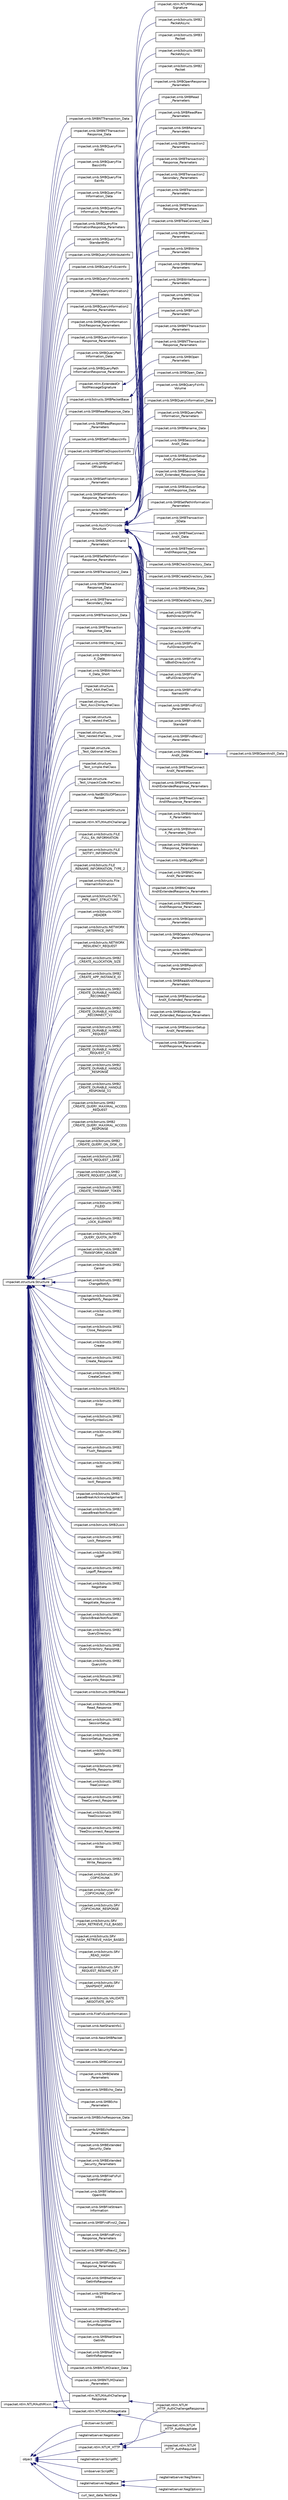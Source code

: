 digraph "Graphical Class Hierarchy"
{
  edge [fontname="Helvetica",fontsize="10",labelfontname="Helvetica",labelfontsize="10"];
  node [fontname="Helvetica",fontsize="10",shape=record];
  rankdir="LR";
  Node388 [label="impacket.ntlm.NTLMAuthMixin",height=0.2,width=0.4,color="black", fillcolor="white", style="filled",URL="$classimpacket_1_1ntlm_1_1_n_t_l_m_auth_mixin.html"];
  Node388 -> Node6 [dir="back",color="midnightblue",fontsize="10",style="solid",fontname="Helvetica"];
  Node6 [label="impacket.ntlm.NTLMAuthChallenge\lResponse",height=0.2,width=0.4,color="black", fillcolor="white", style="filled",URL="$classimpacket_1_1ntlm_1_1_n_t_l_m_auth_challenge_response.html"];
  Node6 -> Node7 [dir="back",color="midnightblue",fontsize="10",style="solid",fontname="Helvetica"];
  Node7 [label="impacket.ntlm.NTLM\l_HTTP_AuthChallengeResponse",height=0.2,width=0.4,color="black", fillcolor="white", style="filled",URL="$classimpacket_1_1ntlm_1_1_n_t_l_m___h_t_t_p___auth_challenge_response.html"];
  Node388 -> Node8 [dir="back",color="midnightblue",fontsize="10",style="solid",fontname="Helvetica"];
  Node8 [label="impacket.ntlm.NTLMAuthNegotiate",height=0.2,width=0.4,color="black", fillcolor="white", style="filled",URL="$classimpacket_1_1ntlm_1_1_n_t_l_m_auth_negotiate.html"];
  Node8 -> Node9 [dir="back",color="midnightblue",fontsize="10",style="solid",fontname="Helvetica"];
  Node9 [label="impacket.ntlm.NTLM\l_HTTP_AuthNegotiate",height=0.2,width=0.4,color="black", fillcolor="white", style="filled",URL="$classimpacket_1_1ntlm_1_1_n_t_l_m___h_t_t_p___auth_negotiate.html"];
  Node375 [label="object",height=0.2,width=0.4,color="grey75", fillcolor="white", style="filled"];
  Node375 -> Node376 [dir="back",color="midnightblue",fontsize="10",style="solid",fontname="Helvetica"];
  Node376 [label="curl_test_data.TestData",height=0.2,width=0.4,color="black", fillcolor="white", style="filled",URL="$classcurl__test__data_1_1_test_data.html"];
  Node375 -> Node377 [dir="back",color="midnightblue",fontsize="10",style="solid",fontname="Helvetica"];
  Node377 [label="dictserver.ScriptRC",height=0.2,width=0.4,color="black", fillcolor="white", style="filled",URL="$classdictserver_1_1_script_r_c.html"];
  Node375 -> Node378 [dir="back",color="midnightblue",fontsize="10",style="solid",fontname="Helvetica"];
  Node378 [label="impacket.ntlm.NTLM_HTTP",height=0.2,width=0.4,color="black", fillcolor="white", style="filled",URL="$classimpacket_1_1ntlm_1_1_n_t_l_m___h_t_t_p.html"];
  Node378 -> Node7 [dir="back",color="midnightblue",fontsize="10",style="solid",fontname="Helvetica"];
  Node378 -> Node9 [dir="back",color="midnightblue",fontsize="10",style="solid",fontname="Helvetica"];
  Node378 -> Node379 [dir="back",color="midnightblue",fontsize="10",style="solid",fontname="Helvetica"];
  Node379 [label="impacket.ntlm.NTLM\l_HTTP_AuthRequired",height=0.2,width=0.4,color="black", fillcolor="white", style="filled",URL="$classimpacket_1_1ntlm_1_1_n_t_l_m___h_t_t_p___auth_required.html"];
  Node375 -> Node380 [dir="back",color="midnightblue",fontsize="10",style="solid",fontname="Helvetica"];
  Node380 [label="negtelnetserver.NegBase",height=0.2,width=0.4,color="black", fillcolor="white", style="filled",URL="$classnegtelnetserver_1_1_neg_base.html"];
  Node380 -> Node381 [dir="back",color="midnightblue",fontsize="10",style="solid",fontname="Helvetica"];
  Node381 [label="negtelnetserver.NegOptions",height=0.2,width=0.4,color="black", fillcolor="white", style="filled",URL="$classnegtelnetserver_1_1_neg_options.html"];
  Node380 -> Node382 [dir="back",color="midnightblue",fontsize="10",style="solid",fontname="Helvetica"];
  Node382 [label="negtelnetserver.NegTokens",height=0.2,width=0.4,color="black", fillcolor="white", style="filled",URL="$classnegtelnetserver_1_1_neg_tokens.html"];
  Node375 -> Node383 [dir="back",color="midnightblue",fontsize="10",style="solid",fontname="Helvetica"];
  Node383 [label="negtelnetserver.Negotiator",height=0.2,width=0.4,color="black", fillcolor="white", style="filled",URL="$classnegtelnetserver_1_1_negotiator.html"];
  Node375 -> Node384 [dir="back",color="midnightblue",fontsize="10",style="solid",fontname="Helvetica"];
  Node384 [label="negtelnetserver.ScriptRC",height=0.2,width=0.4,color="black", fillcolor="white", style="filled",URL="$classnegtelnetserver_1_1_script_r_c.html"];
  Node375 -> Node385 [dir="back",color="midnightblue",fontsize="10",style="solid",fontname="Helvetica"];
  Node385 [label="smbserver.ScriptRC",height=0.2,width=0.4,color="black", fillcolor="white", style="filled",URL="$classsmbserver_1_1_script_r_c.html"];
  Node0 [label="impacket.structure.Structure",height=0.2,width=0.4,color="black", fillcolor="white", style="filled",URL="$classimpacket_1_1structure_1_1_structure.html"];
  Node0 -> Node1 [dir="back",color="midnightblue",fontsize="10",style="solid",fontname="Helvetica"];
  Node1 [label="impacket.nmb.NetBIOSUDPSession\lPacket",height=0.2,width=0.4,color="black", fillcolor="white", style="filled",URL="$classimpacket_1_1nmb_1_1_net_b_i_o_s_u_d_p_session_packet.html"];
  Node0 -> Node2 [dir="back",color="midnightblue",fontsize="10",style="solid",fontname="Helvetica"];
  Node2 [label="impacket.ntlm.ExtendedOr\lNotMessageSignature",height=0.2,width=0.4,color="black", fillcolor="white", style="filled",URL="$classimpacket_1_1ntlm_1_1_extended_or_not_message_signature.html"];
  Node2 -> Node3 [dir="back",color="midnightblue",fontsize="10",style="solid",fontname="Helvetica"];
  Node3 [label="impacket.ntlm.NTLMMessage\lSignature",height=0.2,width=0.4,color="black", fillcolor="white", style="filled",URL="$classimpacket_1_1ntlm_1_1_n_t_l_m_message_signature.html"];
  Node0 -> Node4 [dir="back",color="midnightblue",fontsize="10",style="solid",fontname="Helvetica"];
  Node4 [label="impacket.ntlm.ImpacketStructure",height=0.2,width=0.4,color="black", fillcolor="white", style="filled",URL="$classimpacket_1_1ntlm_1_1_impacket_structure.html"];
  Node0 -> Node5 [dir="back",color="midnightblue",fontsize="10",style="solid",fontname="Helvetica"];
  Node5 [label="impacket.ntlm.NTLMAuthChallenge",height=0.2,width=0.4,color="black", fillcolor="white", style="filled",URL="$classimpacket_1_1ntlm_1_1_n_t_l_m_auth_challenge.html"];
  Node0 -> Node6 [dir="back",color="midnightblue",fontsize="10",style="solid",fontname="Helvetica"];
  Node0 -> Node8 [dir="back",color="midnightblue",fontsize="10",style="solid",fontname="Helvetica"];
  Node0 -> Node10 [dir="back",color="midnightblue",fontsize="10",style="solid",fontname="Helvetica"];
  Node10 [label="impacket.smb3structs.FILE\l_FULL_EA_INFORMATION",height=0.2,width=0.4,color="black", fillcolor="white", style="filled",URL="$classimpacket_1_1smb3structs_1_1_f_i_l_e___f_u_l_l___e_a___i_n_f_o_r_m_a_t_i_o_n.html"];
  Node0 -> Node11 [dir="back",color="midnightblue",fontsize="10",style="solid",fontname="Helvetica"];
  Node11 [label="impacket.smb3structs.FILE\l_NOTIFY_INFORMATION",height=0.2,width=0.4,color="black", fillcolor="white", style="filled",URL="$classimpacket_1_1smb3structs_1_1_f_i_l_e___n_o_t_i_f_y___i_n_f_o_r_m_a_t_i_o_n.html"];
  Node0 -> Node12 [dir="back",color="midnightblue",fontsize="10",style="solid",fontname="Helvetica"];
  Node12 [label="impacket.smb3structs.FILE\l_RENAME_INFORMATION_TYPE_2",height=0.2,width=0.4,color="black", fillcolor="white", style="filled",URL="$classimpacket_1_1smb3structs_1_1_f_i_l_e___r_e_n_a_m_e___i_n_f_o_r_m_a_t_i_o_n___t_y_p_e__2.html"];
  Node0 -> Node13 [dir="back",color="midnightblue",fontsize="10",style="solid",fontname="Helvetica"];
  Node13 [label="impacket.smb3structs.File\lInternalInformation",height=0.2,width=0.4,color="black", fillcolor="white", style="filled",URL="$classimpacket_1_1smb3structs_1_1_file_internal_information.html"];
  Node0 -> Node14 [dir="back",color="midnightblue",fontsize="10",style="solid",fontname="Helvetica"];
  Node14 [label="impacket.smb3structs.FSCTL\l_PIPE_WAIT_STRUCTURE",height=0.2,width=0.4,color="black", fillcolor="white", style="filled",URL="$classimpacket_1_1smb3structs_1_1_f_s_c_t_l___p_i_p_e___w_a_i_t___s_t_r_u_c_t_u_r_e.html"];
  Node0 -> Node15 [dir="back",color="midnightblue",fontsize="10",style="solid",fontname="Helvetica"];
  Node15 [label="impacket.smb3structs.HASH\l_HEADER",height=0.2,width=0.4,color="black", fillcolor="white", style="filled",URL="$classimpacket_1_1smb3structs_1_1_h_a_s_h___h_e_a_d_e_r.html"];
  Node0 -> Node16 [dir="back",color="midnightblue",fontsize="10",style="solid",fontname="Helvetica"];
  Node16 [label="impacket.smb3structs.NETWORK\l_INTERFACE_INFO",height=0.2,width=0.4,color="black", fillcolor="white", style="filled",URL="$classimpacket_1_1smb3structs_1_1_n_e_t_w_o_r_k___i_n_t_e_r_f_a_c_e___i_n_f_o.html"];
  Node0 -> Node17 [dir="back",color="midnightblue",fontsize="10",style="solid",fontname="Helvetica"];
  Node17 [label="impacket.smb3structs.NETWORK\l_RESILIENCY_REQUEST",height=0.2,width=0.4,color="black", fillcolor="white", style="filled",URL="$classimpacket_1_1smb3structs_1_1_n_e_t_w_o_r_k___r_e_s_i_l_i_e_n_c_y___r_e_q_u_e_s_t.html"];
  Node0 -> Node18 [dir="back",color="midnightblue",fontsize="10",style="solid",fontname="Helvetica"];
  Node18 [label="impacket.smb3structs.SMB2\l_CREATE_ALLOCATION_SIZE",height=0.2,width=0.4,color="black", fillcolor="white", style="filled",URL="$classimpacket_1_1smb3structs_1_1_s_m_b2___c_r_e_a_t_e___a_l_l_o_c_a_t_i_o_n___s_i_z_e.html"];
  Node0 -> Node19 [dir="back",color="midnightblue",fontsize="10",style="solid",fontname="Helvetica"];
  Node19 [label="impacket.smb3structs.SMB2\l_CREATE_APP_INSTANCE_ID",height=0.2,width=0.4,color="black", fillcolor="white", style="filled",URL="$classimpacket_1_1smb3structs_1_1_s_m_b2___c_r_e_a_t_e___a_p_p___i_n_s_t_a_n_c_e___i_d.html"];
  Node0 -> Node20 [dir="back",color="midnightblue",fontsize="10",style="solid",fontname="Helvetica"];
  Node20 [label="impacket.smb3structs.SMB2\l_CREATE_DURABLE_HANDLE\l_RECONNECT",height=0.2,width=0.4,color="black", fillcolor="white", style="filled",URL="$classimpacket_1_1smb3structs_1_1_s_m_b2___c_r_e_a_t_e___d_u_r_a_b_l_e___h_a_n_d_l_e___r_e_c_o_n_n_e_c_t.html"];
  Node0 -> Node21 [dir="back",color="midnightblue",fontsize="10",style="solid",fontname="Helvetica"];
  Node21 [label="impacket.smb3structs.SMB2\l_CREATE_DURABLE_HANDLE\l_RECONNECT_V2",height=0.2,width=0.4,color="black", fillcolor="white", style="filled",URL="$classimpacket_1_1smb3structs_1_1_s_m_b2___c_r_e_a_t_e___d_u_r_a_b_l_e___h_a_n_d_l_e___r_e_c_o_n_n_e_c_t___v2.html"];
  Node0 -> Node22 [dir="back",color="midnightblue",fontsize="10",style="solid",fontname="Helvetica"];
  Node22 [label="impacket.smb3structs.SMB2\l_CREATE_DURABLE_HANDLE\l_REQUEST",height=0.2,width=0.4,color="black", fillcolor="white", style="filled",URL="$classimpacket_1_1smb3structs_1_1_s_m_b2___c_r_e_a_t_e___d_u_r_a_b_l_e___h_a_n_d_l_e___r_e_q_u_e_s_t.html"];
  Node0 -> Node23 [dir="back",color="midnightblue",fontsize="10",style="solid",fontname="Helvetica"];
  Node23 [label="impacket.smb3structs.SMB2\l_CREATE_DURABLE_HANDLE\l_REQUEST_V2",height=0.2,width=0.4,color="black", fillcolor="white", style="filled",URL="$classimpacket_1_1smb3structs_1_1_s_m_b2___c_r_e_a_t_e___d_u_r_a_b_l_e___h_a_n_d_l_e___r_e_q_u_e_s_t___v2.html"];
  Node0 -> Node24 [dir="back",color="midnightblue",fontsize="10",style="solid",fontname="Helvetica"];
  Node24 [label="impacket.smb3structs.SMB2\l_CREATE_DURABLE_HANDLE\l_RESPONSE",height=0.2,width=0.4,color="black", fillcolor="white", style="filled",URL="$classimpacket_1_1smb3structs_1_1_s_m_b2___c_r_e_a_t_e___d_u_r_a_b_l_e___h_a_n_d_l_e___r_e_s_p_o_n_s_e.html"];
  Node0 -> Node25 [dir="back",color="midnightblue",fontsize="10",style="solid",fontname="Helvetica"];
  Node25 [label="impacket.smb3structs.SMB2\l_CREATE_DURABLE_HANDLE\l_RESPONSE_V2",height=0.2,width=0.4,color="black", fillcolor="white", style="filled",URL="$classimpacket_1_1smb3structs_1_1_s_m_b2___c_r_e_a_t_e___d_u_r_a_b_l_e___h_a_n_d_l_e___r_e_s_p_o_n_s_e___v2.html"];
  Node0 -> Node26 [dir="back",color="midnightblue",fontsize="10",style="solid",fontname="Helvetica"];
  Node26 [label="impacket.smb3structs.SMB2\l_CREATE_QUERY_MAXIMAL_ACCESS\l_REQUEST",height=0.2,width=0.4,color="black", fillcolor="white", style="filled",URL="$classimpacket_1_1smb3structs_1_1_s_m_b2___c_r_e_a_t_e___q_u_e_r_y___m_a_x_i_m_a_l___a_c_c_e_s_s___r_e_q_u_e_s_t.html"];
  Node0 -> Node27 [dir="back",color="midnightblue",fontsize="10",style="solid",fontname="Helvetica"];
  Node27 [label="impacket.smb3structs.SMB2\l_CREATE_QUERY_MAXIMAL_ACCESS\l_RESPONSE",height=0.2,width=0.4,color="black", fillcolor="white", style="filled",URL="$classimpacket_1_1smb3structs_1_1_s_m_b2___c_r_e_a_t_e___q_u_e_r_y___m_a_x_i_m_a_l___a_c_c_e_s_s___r_e_s_p_o_n_s_e.html"];
  Node0 -> Node28 [dir="back",color="midnightblue",fontsize="10",style="solid",fontname="Helvetica"];
  Node28 [label="impacket.smb3structs.SMB2\l_CREATE_QUERY_ON_DISK_ID",height=0.2,width=0.4,color="black", fillcolor="white", style="filled",URL="$classimpacket_1_1smb3structs_1_1_s_m_b2___c_r_e_a_t_e___q_u_e_r_y___o_n___d_i_s_k___i_d.html"];
  Node0 -> Node29 [dir="back",color="midnightblue",fontsize="10",style="solid",fontname="Helvetica"];
  Node29 [label="impacket.smb3structs.SMB2\l_CREATE_REQUEST_LEASE",height=0.2,width=0.4,color="black", fillcolor="white", style="filled",URL="$classimpacket_1_1smb3structs_1_1_s_m_b2___c_r_e_a_t_e___r_e_q_u_e_s_t___l_e_a_s_e.html"];
  Node0 -> Node30 [dir="back",color="midnightblue",fontsize="10",style="solid",fontname="Helvetica"];
  Node30 [label="impacket.smb3structs.SMB2\l_CREATE_REQUEST_LEASE_V2",height=0.2,width=0.4,color="black", fillcolor="white", style="filled",URL="$classimpacket_1_1smb3structs_1_1_s_m_b2___c_r_e_a_t_e___r_e_q_u_e_s_t___l_e_a_s_e___v2.html"];
  Node0 -> Node31 [dir="back",color="midnightblue",fontsize="10",style="solid",fontname="Helvetica"];
  Node31 [label="impacket.smb3structs.SMB2\l_CREATE_TIMEWARP_TOKEN",height=0.2,width=0.4,color="black", fillcolor="white", style="filled",URL="$classimpacket_1_1smb3structs_1_1_s_m_b2___c_r_e_a_t_e___t_i_m_e_w_a_r_p___t_o_k_e_n.html"];
  Node0 -> Node32 [dir="back",color="midnightblue",fontsize="10",style="solid",fontname="Helvetica"];
  Node32 [label="impacket.smb3structs.SMB2\l_FILEID",height=0.2,width=0.4,color="black", fillcolor="white", style="filled",URL="$classimpacket_1_1smb3structs_1_1_s_m_b2___f_i_l_e_i_d.html"];
  Node0 -> Node33 [dir="back",color="midnightblue",fontsize="10",style="solid",fontname="Helvetica"];
  Node33 [label="impacket.smb3structs.SMB2\l_LOCK_ELEMENT",height=0.2,width=0.4,color="black", fillcolor="white", style="filled",URL="$classimpacket_1_1smb3structs_1_1_s_m_b2___l_o_c_k___e_l_e_m_e_n_t.html"];
  Node0 -> Node34 [dir="back",color="midnightblue",fontsize="10",style="solid",fontname="Helvetica"];
  Node34 [label="impacket.smb3structs.SMB2\l_QUERY_QUOTA_INFO",height=0.2,width=0.4,color="black", fillcolor="white", style="filled",URL="$classimpacket_1_1smb3structs_1_1_s_m_b2___q_u_e_r_y___q_u_o_t_a___i_n_f_o.html"];
  Node0 -> Node35 [dir="back",color="midnightblue",fontsize="10",style="solid",fontname="Helvetica"];
  Node35 [label="impacket.smb3structs.SMB2\l_TRANSFORM_HEADER",height=0.2,width=0.4,color="black", fillcolor="white", style="filled",URL="$classimpacket_1_1smb3structs_1_1_s_m_b2___t_r_a_n_s_f_o_r_m___h_e_a_d_e_r.html"];
  Node0 -> Node36 [dir="back",color="midnightblue",fontsize="10",style="solid",fontname="Helvetica"];
  Node36 [label="impacket.smb3structs.SMB2\lCancel",height=0.2,width=0.4,color="black", fillcolor="white", style="filled",URL="$classimpacket_1_1smb3structs_1_1_s_m_b2_cancel.html"];
  Node0 -> Node37 [dir="back",color="midnightblue",fontsize="10",style="solid",fontname="Helvetica"];
  Node37 [label="impacket.smb3structs.SMB2\lChangeNotify",height=0.2,width=0.4,color="black", fillcolor="white", style="filled",URL="$classimpacket_1_1smb3structs_1_1_s_m_b2_change_notify.html"];
  Node0 -> Node38 [dir="back",color="midnightblue",fontsize="10",style="solid",fontname="Helvetica"];
  Node38 [label="impacket.smb3structs.SMB2\lChangeNotify_Response",height=0.2,width=0.4,color="black", fillcolor="white", style="filled",URL="$classimpacket_1_1smb3structs_1_1_s_m_b2_change_notify___response.html"];
  Node0 -> Node39 [dir="back",color="midnightblue",fontsize="10",style="solid",fontname="Helvetica"];
  Node39 [label="impacket.smb3structs.SMB2\lClose",height=0.2,width=0.4,color="black", fillcolor="white", style="filled",URL="$classimpacket_1_1smb3structs_1_1_s_m_b2_close.html"];
  Node0 -> Node40 [dir="back",color="midnightblue",fontsize="10",style="solid",fontname="Helvetica"];
  Node40 [label="impacket.smb3structs.SMB2\lClose_Response",height=0.2,width=0.4,color="black", fillcolor="white", style="filled",URL="$classimpacket_1_1smb3structs_1_1_s_m_b2_close___response.html"];
  Node0 -> Node41 [dir="back",color="midnightblue",fontsize="10",style="solid",fontname="Helvetica"];
  Node41 [label="impacket.smb3structs.SMB2\lCreate",height=0.2,width=0.4,color="black", fillcolor="white", style="filled",URL="$classimpacket_1_1smb3structs_1_1_s_m_b2_create.html"];
  Node0 -> Node42 [dir="back",color="midnightblue",fontsize="10",style="solid",fontname="Helvetica"];
  Node42 [label="impacket.smb3structs.SMB2\lCreate_Response",height=0.2,width=0.4,color="black", fillcolor="white", style="filled",URL="$classimpacket_1_1smb3structs_1_1_s_m_b2_create___response.html"];
  Node0 -> Node43 [dir="back",color="midnightblue",fontsize="10",style="solid",fontname="Helvetica"];
  Node43 [label="impacket.smb3structs.SMB2\lCreateContext",height=0.2,width=0.4,color="black", fillcolor="white", style="filled",URL="$classimpacket_1_1smb3structs_1_1_s_m_b2_create_context.html"];
  Node0 -> Node44 [dir="back",color="midnightblue",fontsize="10",style="solid",fontname="Helvetica"];
  Node44 [label="impacket.smb3structs.SMB2Echo",height=0.2,width=0.4,color="black", fillcolor="white", style="filled",URL="$classimpacket_1_1smb3structs_1_1_s_m_b2_echo.html"];
  Node0 -> Node45 [dir="back",color="midnightblue",fontsize="10",style="solid",fontname="Helvetica"];
  Node45 [label="impacket.smb3structs.SMB2\lError",height=0.2,width=0.4,color="black", fillcolor="white", style="filled",URL="$classimpacket_1_1smb3structs_1_1_s_m_b2_error.html"];
  Node0 -> Node46 [dir="back",color="midnightblue",fontsize="10",style="solid",fontname="Helvetica"];
  Node46 [label="impacket.smb3structs.SMB2\lErrorSymbolicLink",height=0.2,width=0.4,color="black", fillcolor="white", style="filled",URL="$classimpacket_1_1smb3structs_1_1_s_m_b2_error_symbolic_link.html"];
  Node0 -> Node47 [dir="back",color="midnightblue",fontsize="10",style="solid",fontname="Helvetica"];
  Node47 [label="impacket.smb3structs.SMB2\lFlush",height=0.2,width=0.4,color="black", fillcolor="white", style="filled",URL="$classimpacket_1_1smb3structs_1_1_s_m_b2_flush.html"];
  Node0 -> Node48 [dir="back",color="midnightblue",fontsize="10",style="solid",fontname="Helvetica"];
  Node48 [label="impacket.smb3structs.SMB2\lFlush_Response",height=0.2,width=0.4,color="black", fillcolor="white", style="filled",URL="$classimpacket_1_1smb3structs_1_1_s_m_b2_flush___response.html"];
  Node0 -> Node49 [dir="back",color="midnightblue",fontsize="10",style="solid",fontname="Helvetica"];
  Node49 [label="impacket.smb3structs.SMB2\lIoctl",height=0.2,width=0.4,color="black", fillcolor="white", style="filled",URL="$classimpacket_1_1smb3structs_1_1_s_m_b2_ioctl.html"];
  Node0 -> Node50 [dir="back",color="midnightblue",fontsize="10",style="solid",fontname="Helvetica"];
  Node50 [label="impacket.smb3structs.SMB2\lIoctl_Response",height=0.2,width=0.4,color="black", fillcolor="white", style="filled",URL="$classimpacket_1_1smb3structs_1_1_s_m_b2_ioctl___response.html"];
  Node0 -> Node51 [dir="back",color="midnightblue",fontsize="10",style="solid",fontname="Helvetica"];
  Node51 [label="impacket.smb3structs.SMB2\lLeaseBreakAcknowledgement",height=0.2,width=0.4,color="black", fillcolor="white", style="filled",URL="$classimpacket_1_1smb3structs_1_1_s_m_b2_lease_break_acknowledgement.html"];
  Node0 -> Node52 [dir="back",color="midnightblue",fontsize="10",style="solid",fontname="Helvetica"];
  Node52 [label="impacket.smb3structs.SMB2\lLeaseBreakNotification",height=0.2,width=0.4,color="black", fillcolor="white", style="filled",URL="$classimpacket_1_1smb3structs_1_1_s_m_b2_lease_break_notification.html"];
  Node0 -> Node53 [dir="back",color="midnightblue",fontsize="10",style="solid",fontname="Helvetica"];
  Node53 [label="impacket.smb3structs.SMB2Lock",height=0.2,width=0.4,color="black", fillcolor="white", style="filled",URL="$classimpacket_1_1smb3structs_1_1_s_m_b2_lock.html"];
  Node0 -> Node54 [dir="back",color="midnightblue",fontsize="10",style="solid",fontname="Helvetica"];
  Node54 [label="impacket.smb3structs.SMB2\lLock_Response",height=0.2,width=0.4,color="black", fillcolor="white", style="filled",URL="$classimpacket_1_1smb3structs_1_1_s_m_b2_lock___response.html"];
  Node0 -> Node55 [dir="back",color="midnightblue",fontsize="10",style="solid",fontname="Helvetica"];
  Node55 [label="impacket.smb3structs.SMB2\lLogoff",height=0.2,width=0.4,color="black", fillcolor="white", style="filled",URL="$classimpacket_1_1smb3structs_1_1_s_m_b2_logoff.html"];
  Node0 -> Node56 [dir="back",color="midnightblue",fontsize="10",style="solid",fontname="Helvetica"];
  Node56 [label="impacket.smb3structs.SMB2\lLogoff_Response",height=0.2,width=0.4,color="black", fillcolor="white", style="filled",URL="$classimpacket_1_1smb3structs_1_1_s_m_b2_logoff___response.html"];
  Node0 -> Node57 [dir="back",color="midnightblue",fontsize="10",style="solid",fontname="Helvetica"];
  Node57 [label="impacket.smb3structs.SMB2\lNegotiate",height=0.2,width=0.4,color="black", fillcolor="white", style="filled",URL="$classimpacket_1_1smb3structs_1_1_s_m_b2_negotiate.html"];
  Node0 -> Node58 [dir="back",color="midnightblue",fontsize="10",style="solid",fontname="Helvetica"];
  Node58 [label="impacket.smb3structs.SMB2\lNegotiate_Response",height=0.2,width=0.4,color="black", fillcolor="white", style="filled",URL="$classimpacket_1_1smb3structs_1_1_s_m_b2_negotiate___response.html"];
  Node0 -> Node59 [dir="back",color="midnightblue",fontsize="10",style="solid",fontname="Helvetica"];
  Node59 [label="impacket.smb3structs.SMB2\lOplockBreakNotification",height=0.2,width=0.4,color="black", fillcolor="white", style="filled",URL="$classimpacket_1_1smb3structs_1_1_s_m_b2_oplock_break_notification.html"];
  Node0 -> Node60 [dir="back",color="midnightblue",fontsize="10",style="solid",fontname="Helvetica"];
  Node60 [label="impacket.smb3structs.SMB2\lQueryDirectory",height=0.2,width=0.4,color="black", fillcolor="white", style="filled",URL="$classimpacket_1_1smb3structs_1_1_s_m_b2_query_directory.html"];
  Node0 -> Node61 [dir="back",color="midnightblue",fontsize="10",style="solid",fontname="Helvetica"];
  Node61 [label="impacket.smb3structs.SMB2\lQueryDirectory_Response",height=0.2,width=0.4,color="black", fillcolor="white", style="filled",URL="$classimpacket_1_1smb3structs_1_1_s_m_b2_query_directory___response.html"];
  Node0 -> Node62 [dir="back",color="midnightblue",fontsize="10",style="solid",fontname="Helvetica"];
  Node62 [label="impacket.smb3structs.SMB2\lQueryInfo",height=0.2,width=0.4,color="black", fillcolor="white", style="filled",URL="$classimpacket_1_1smb3structs_1_1_s_m_b2_query_info.html"];
  Node0 -> Node63 [dir="back",color="midnightblue",fontsize="10",style="solid",fontname="Helvetica"];
  Node63 [label="impacket.smb3structs.SMB2\lQueryInfo_Response",height=0.2,width=0.4,color="black", fillcolor="white", style="filled",URL="$classimpacket_1_1smb3structs_1_1_s_m_b2_query_info___response.html"];
  Node0 -> Node64 [dir="back",color="midnightblue",fontsize="10",style="solid",fontname="Helvetica"];
  Node64 [label="impacket.smb3structs.SMB2Read",height=0.2,width=0.4,color="black", fillcolor="white", style="filled",URL="$classimpacket_1_1smb3structs_1_1_s_m_b2_read.html"];
  Node0 -> Node65 [dir="back",color="midnightblue",fontsize="10",style="solid",fontname="Helvetica"];
  Node65 [label="impacket.smb3structs.SMB2\lRead_Response",height=0.2,width=0.4,color="black", fillcolor="white", style="filled",URL="$classimpacket_1_1smb3structs_1_1_s_m_b2_read___response.html"];
  Node0 -> Node66 [dir="back",color="midnightblue",fontsize="10",style="solid",fontname="Helvetica"];
  Node66 [label="impacket.smb3structs.SMB2\lSessionSetup",height=0.2,width=0.4,color="black", fillcolor="white", style="filled",URL="$classimpacket_1_1smb3structs_1_1_s_m_b2_session_setup.html"];
  Node0 -> Node67 [dir="back",color="midnightblue",fontsize="10",style="solid",fontname="Helvetica"];
  Node67 [label="impacket.smb3structs.SMB2\lSessionSetup_Response",height=0.2,width=0.4,color="black", fillcolor="white", style="filled",URL="$classimpacket_1_1smb3structs_1_1_s_m_b2_session_setup___response.html"];
  Node0 -> Node68 [dir="back",color="midnightblue",fontsize="10",style="solid",fontname="Helvetica"];
  Node68 [label="impacket.smb3structs.SMB2\lSetInfo",height=0.2,width=0.4,color="black", fillcolor="white", style="filled",URL="$classimpacket_1_1smb3structs_1_1_s_m_b2_set_info.html"];
  Node0 -> Node69 [dir="back",color="midnightblue",fontsize="10",style="solid",fontname="Helvetica"];
  Node69 [label="impacket.smb3structs.SMB2\lSetInfo_Response",height=0.2,width=0.4,color="black", fillcolor="white", style="filled",URL="$classimpacket_1_1smb3structs_1_1_s_m_b2_set_info___response.html"];
  Node0 -> Node70 [dir="back",color="midnightblue",fontsize="10",style="solid",fontname="Helvetica"];
  Node70 [label="impacket.smb3structs.SMB2\lTreeConnect",height=0.2,width=0.4,color="black", fillcolor="white", style="filled",URL="$classimpacket_1_1smb3structs_1_1_s_m_b2_tree_connect.html"];
  Node0 -> Node71 [dir="back",color="midnightblue",fontsize="10",style="solid",fontname="Helvetica"];
  Node71 [label="impacket.smb3structs.SMB2\lTreeConnect_Response",height=0.2,width=0.4,color="black", fillcolor="white", style="filled",URL="$classimpacket_1_1smb3structs_1_1_s_m_b2_tree_connect___response.html"];
  Node0 -> Node72 [dir="back",color="midnightblue",fontsize="10",style="solid",fontname="Helvetica"];
  Node72 [label="impacket.smb3structs.SMB2\lTreeDisconnect",height=0.2,width=0.4,color="black", fillcolor="white", style="filled",URL="$classimpacket_1_1smb3structs_1_1_s_m_b2_tree_disconnect.html"];
  Node0 -> Node73 [dir="back",color="midnightblue",fontsize="10",style="solid",fontname="Helvetica"];
  Node73 [label="impacket.smb3structs.SMB2\lTreeDisconnect_Response",height=0.2,width=0.4,color="black", fillcolor="white", style="filled",URL="$classimpacket_1_1smb3structs_1_1_s_m_b2_tree_disconnect___response.html"];
  Node0 -> Node74 [dir="back",color="midnightblue",fontsize="10",style="solid",fontname="Helvetica"];
  Node74 [label="impacket.smb3structs.SMB2\lWrite",height=0.2,width=0.4,color="black", fillcolor="white", style="filled",URL="$classimpacket_1_1smb3structs_1_1_s_m_b2_write.html"];
  Node0 -> Node75 [dir="back",color="midnightblue",fontsize="10",style="solid",fontname="Helvetica"];
  Node75 [label="impacket.smb3structs.SMB2\lWrite_Response",height=0.2,width=0.4,color="black", fillcolor="white", style="filled",URL="$classimpacket_1_1smb3structs_1_1_s_m_b2_write___response.html"];
  Node0 -> Node76 [dir="back",color="midnightblue",fontsize="10",style="solid",fontname="Helvetica"];
  Node76 [label="impacket.smb3structs.SMBPacketBase",height=0.2,width=0.4,color="black", fillcolor="white", style="filled",URL="$classimpacket_1_1smb3structs_1_1_s_m_b_packet_base.html"];
  Node76 -> Node77 [dir="back",color="midnightblue",fontsize="10",style="solid",fontname="Helvetica"];
  Node77 [label="impacket.smb3structs.SMB2\lPacket",height=0.2,width=0.4,color="black", fillcolor="white", style="filled",URL="$classimpacket_1_1smb3structs_1_1_s_m_b2_packet.html"];
  Node76 -> Node78 [dir="back",color="midnightblue",fontsize="10",style="solid",fontname="Helvetica"];
  Node78 [label="impacket.smb3structs.SMB2\lPacketAsync",height=0.2,width=0.4,color="black", fillcolor="white", style="filled",URL="$classimpacket_1_1smb3structs_1_1_s_m_b2_packet_async.html"];
  Node76 -> Node79 [dir="back",color="midnightblue",fontsize="10",style="solid",fontname="Helvetica"];
  Node79 [label="impacket.smb3structs.SMB3\lPacket",height=0.2,width=0.4,color="black", fillcolor="white", style="filled",URL="$classimpacket_1_1smb3structs_1_1_s_m_b3_packet.html"];
  Node76 -> Node80 [dir="back",color="midnightblue",fontsize="10",style="solid",fontname="Helvetica"];
  Node80 [label="impacket.smb3structs.SMB3\lPacketAsync",height=0.2,width=0.4,color="black", fillcolor="white", style="filled",URL="$classimpacket_1_1smb3structs_1_1_s_m_b3_packet_async.html"];
  Node0 -> Node81 [dir="back",color="midnightblue",fontsize="10",style="solid",fontname="Helvetica"];
  Node81 [label="impacket.smb3structs.SRV\l_COPYCHUNK",height=0.2,width=0.4,color="black", fillcolor="white", style="filled",URL="$classimpacket_1_1smb3structs_1_1_s_r_v___c_o_p_y_c_h_u_n_k.html"];
  Node0 -> Node82 [dir="back",color="midnightblue",fontsize="10",style="solid",fontname="Helvetica"];
  Node82 [label="impacket.smb3structs.SRV\l_COPYCHUNK_COPY",height=0.2,width=0.4,color="black", fillcolor="white", style="filled",URL="$classimpacket_1_1smb3structs_1_1_s_r_v___c_o_p_y_c_h_u_n_k___c_o_p_y.html"];
  Node0 -> Node83 [dir="back",color="midnightblue",fontsize="10",style="solid",fontname="Helvetica"];
  Node83 [label="impacket.smb3structs.SRV\l_COPYCHUNK_RESPONSE",height=0.2,width=0.4,color="black", fillcolor="white", style="filled",URL="$classimpacket_1_1smb3structs_1_1_s_r_v___c_o_p_y_c_h_u_n_k___r_e_s_p_o_n_s_e.html"];
  Node0 -> Node84 [dir="back",color="midnightblue",fontsize="10",style="solid",fontname="Helvetica"];
  Node84 [label="impacket.smb3structs.SRV\l_HASH_RETRIEVE_FILE_BASED",height=0.2,width=0.4,color="black", fillcolor="white", style="filled",URL="$classimpacket_1_1smb3structs_1_1_s_r_v___h_a_s_h___r_e_t_r_i_e_v_e___f_i_l_e___b_a_s_e_d.html"];
  Node0 -> Node85 [dir="back",color="midnightblue",fontsize="10",style="solid",fontname="Helvetica"];
  Node85 [label="impacket.smb3structs.SRV\l_HASH_RETRIEVE_HASH_BASED",height=0.2,width=0.4,color="black", fillcolor="white", style="filled",URL="$classimpacket_1_1smb3structs_1_1_s_r_v___h_a_s_h___r_e_t_r_i_e_v_e___h_a_s_h___b_a_s_e_d.html"];
  Node0 -> Node86 [dir="back",color="midnightblue",fontsize="10",style="solid",fontname="Helvetica"];
  Node86 [label="impacket.smb3structs.SRV\l_READ_HASH",height=0.2,width=0.4,color="black", fillcolor="white", style="filled",URL="$classimpacket_1_1smb3structs_1_1_s_r_v___r_e_a_d___h_a_s_h.html"];
  Node0 -> Node87 [dir="back",color="midnightblue",fontsize="10",style="solid",fontname="Helvetica"];
  Node87 [label="impacket.smb3structs.SRV\l_REQUEST_RESUME_KEY",height=0.2,width=0.4,color="black", fillcolor="white", style="filled",URL="$classimpacket_1_1smb3structs_1_1_s_r_v___r_e_q_u_e_s_t___r_e_s_u_m_e___k_e_y.html"];
  Node0 -> Node88 [dir="back",color="midnightblue",fontsize="10",style="solid",fontname="Helvetica"];
  Node88 [label="impacket.smb3structs.SRV\l_SNAPSHOT_ARRAY",height=0.2,width=0.4,color="black", fillcolor="white", style="filled",URL="$classimpacket_1_1smb3structs_1_1_s_r_v___s_n_a_p_s_h_o_t___a_r_r_a_y.html"];
  Node0 -> Node89 [dir="back",color="midnightblue",fontsize="10",style="solid",fontname="Helvetica"];
  Node89 [label="impacket.smb3structs.VALIDATE\l_NEGOTIATE_INFO",height=0.2,width=0.4,color="black", fillcolor="white", style="filled",URL="$classimpacket_1_1smb3structs_1_1_v_a_l_i_d_a_t_e___n_e_g_o_t_i_a_t_e___i_n_f_o.html"];
  Node0 -> Node90 [dir="back",color="midnightblue",fontsize="10",style="solid",fontname="Helvetica"];
  Node90 [label="impacket.smb.AsciiOrUnicode\lStructure",height=0.2,width=0.4,color="black", fillcolor="white", style="filled",URL="$classimpacket_1_1smb_1_1_ascii_or_unicode_structure.html"];
  Node90 -> Node91 [dir="back",color="midnightblue",fontsize="10",style="solid",fontname="Helvetica"];
  Node91 [label="impacket.smb.SMBCheckDirectory_Data",height=0.2,width=0.4,color="black", fillcolor="white", style="filled",URL="$classimpacket_1_1smb_1_1_s_m_b_check_directory___data.html"];
  Node90 -> Node92 [dir="back",color="midnightblue",fontsize="10",style="solid",fontname="Helvetica"];
  Node92 [label="impacket.smb.SMBCreateDirectory_Data",height=0.2,width=0.4,color="black", fillcolor="white", style="filled",URL="$classimpacket_1_1smb_1_1_s_m_b_create_directory___data.html"];
  Node90 -> Node93 [dir="back",color="midnightblue",fontsize="10",style="solid",fontname="Helvetica"];
  Node93 [label="impacket.smb.SMBDelete_Data",height=0.2,width=0.4,color="black", fillcolor="white", style="filled",URL="$classimpacket_1_1smb_1_1_s_m_b_delete___data.html"];
  Node90 -> Node94 [dir="back",color="midnightblue",fontsize="10",style="solid",fontname="Helvetica"];
  Node94 [label="impacket.smb.SMBDeleteDirectory_Data",height=0.2,width=0.4,color="black", fillcolor="white", style="filled",URL="$classimpacket_1_1smb_1_1_s_m_b_delete_directory___data.html"];
  Node90 -> Node95 [dir="back",color="midnightblue",fontsize="10",style="solid",fontname="Helvetica"];
  Node95 [label="impacket.smb.SMBFindFile\lBothDirectoryInfo",height=0.2,width=0.4,color="black", fillcolor="white", style="filled",URL="$classimpacket_1_1smb_1_1_s_m_b_find_file_both_directory_info.html"];
  Node90 -> Node96 [dir="back",color="midnightblue",fontsize="10",style="solid",fontname="Helvetica"];
  Node96 [label="impacket.smb.SMBFindFile\lDirectoryInfo",height=0.2,width=0.4,color="black", fillcolor="white", style="filled",URL="$classimpacket_1_1smb_1_1_s_m_b_find_file_directory_info.html"];
  Node90 -> Node97 [dir="back",color="midnightblue",fontsize="10",style="solid",fontname="Helvetica"];
  Node97 [label="impacket.smb.SMBFindFile\lFullDirectoryInfo",height=0.2,width=0.4,color="black", fillcolor="white", style="filled",URL="$classimpacket_1_1smb_1_1_s_m_b_find_file_full_directory_info.html"];
  Node90 -> Node98 [dir="back",color="midnightblue",fontsize="10",style="solid",fontname="Helvetica"];
  Node98 [label="impacket.smb.SMBFindFile\lIdBothDirectoryInfo",height=0.2,width=0.4,color="black", fillcolor="white", style="filled",URL="$classimpacket_1_1smb_1_1_s_m_b_find_file_id_both_directory_info.html"];
  Node90 -> Node99 [dir="back",color="midnightblue",fontsize="10",style="solid",fontname="Helvetica"];
  Node99 [label="impacket.smb.SMBFindFile\lIdFullDirectoryInfo",height=0.2,width=0.4,color="black", fillcolor="white", style="filled",URL="$classimpacket_1_1smb_1_1_s_m_b_find_file_id_full_directory_info.html"];
  Node90 -> Node100 [dir="back",color="midnightblue",fontsize="10",style="solid",fontname="Helvetica"];
  Node100 [label="impacket.smb.SMBFindFile\lNamesInfo",height=0.2,width=0.4,color="black", fillcolor="white", style="filled",URL="$classimpacket_1_1smb_1_1_s_m_b_find_file_names_info.html"];
  Node90 -> Node101 [dir="back",color="midnightblue",fontsize="10",style="solid",fontname="Helvetica"];
  Node101 [label="impacket.smb.SMBFindFirst2\l_Parameters",height=0.2,width=0.4,color="black", fillcolor="white", style="filled",URL="$classimpacket_1_1smb_1_1_s_m_b_find_first2___parameters.html"];
  Node90 -> Node102 [dir="back",color="midnightblue",fontsize="10",style="solid",fontname="Helvetica"];
  Node102 [label="impacket.smb.SMBFindInfo\lStandard",height=0.2,width=0.4,color="black", fillcolor="white", style="filled",URL="$classimpacket_1_1smb_1_1_s_m_b_find_info_standard.html"];
  Node90 -> Node103 [dir="back",color="midnightblue",fontsize="10",style="solid",fontname="Helvetica"];
  Node103 [label="impacket.smb.SMBFindNext2\l_Parameters",height=0.2,width=0.4,color="black", fillcolor="white", style="filled",URL="$classimpacket_1_1smb_1_1_s_m_b_find_next2___parameters.html"];
  Node90 -> Node104 [dir="back",color="midnightblue",fontsize="10",style="solid",fontname="Helvetica"];
  Node104 [label="impacket.smb.SMBNtCreate\lAndX_Data",height=0.2,width=0.4,color="black", fillcolor="white", style="filled",URL="$classimpacket_1_1smb_1_1_s_m_b_nt_create_and_x___data.html"];
  Node104 -> Node105 [dir="back",color="midnightblue",fontsize="10",style="solid",fontname="Helvetica"];
  Node105 [label="impacket.smb.SMBOpenAndX_Data",height=0.2,width=0.4,color="black", fillcolor="white", style="filled",URL="$classimpacket_1_1smb_1_1_s_m_b_open_and_x___data.html"];
  Node90 -> Node106 [dir="back",color="midnightblue",fontsize="10",style="solid",fontname="Helvetica"];
  Node106 [label="impacket.smb.SMBOpen_Data",height=0.2,width=0.4,color="black", fillcolor="white", style="filled",URL="$classimpacket_1_1smb_1_1_s_m_b_open___data.html"];
  Node90 -> Node107 [dir="back",color="midnightblue",fontsize="10",style="solid",fontname="Helvetica"];
  Node107 [label="impacket.smb.SMBQueryFsInfo\lVolume",height=0.2,width=0.4,color="black", fillcolor="white", style="filled",URL="$classimpacket_1_1smb_1_1_s_m_b_query_fs_info_volume.html"];
  Node90 -> Node108 [dir="back",color="midnightblue",fontsize="10",style="solid",fontname="Helvetica"];
  Node108 [label="impacket.smb.SMBQueryInformation_Data",height=0.2,width=0.4,color="black", fillcolor="white", style="filled",URL="$classimpacket_1_1smb_1_1_s_m_b_query_information___data.html"];
  Node90 -> Node109 [dir="back",color="midnightblue",fontsize="10",style="solid",fontname="Helvetica"];
  Node109 [label="impacket.smb.SMBQueryPath\lInformation_Parameters",height=0.2,width=0.4,color="black", fillcolor="white", style="filled",URL="$classimpacket_1_1smb_1_1_s_m_b_query_path_information___parameters.html"];
  Node90 -> Node110 [dir="back",color="midnightblue",fontsize="10",style="solid",fontname="Helvetica"];
  Node110 [label="impacket.smb.SMBRename_Data",height=0.2,width=0.4,color="black", fillcolor="white", style="filled",URL="$classimpacket_1_1smb_1_1_s_m_b_rename___data.html"];
  Node90 -> Node111 [dir="back",color="midnightblue",fontsize="10",style="solid",fontname="Helvetica"];
  Node111 [label="impacket.smb.SMBSessionSetup\lAndX_Data",height=0.2,width=0.4,color="black", fillcolor="white", style="filled",URL="$classimpacket_1_1smb_1_1_s_m_b_session_setup_and_x___data.html"];
  Node90 -> Node112 [dir="back",color="midnightblue",fontsize="10",style="solid",fontname="Helvetica"];
  Node112 [label="impacket.smb.SMBSessionSetup\lAndX_Extended_Data",height=0.2,width=0.4,color="black", fillcolor="white", style="filled",URL="$classimpacket_1_1smb_1_1_s_m_b_session_setup_and_x___extended___data.html"];
  Node90 -> Node113 [dir="back",color="midnightblue",fontsize="10",style="solid",fontname="Helvetica"];
  Node113 [label="impacket.smb.SMBSessionSetup\lAndX_Extended_Response_Data",height=0.2,width=0.4,color="black", fillcolor="white", style="filled",URL="$classimpacket_1_1smb_1_1_s_m_b_session_setup_and_x___extended___response___data.html"];
  Node90 -> Node114 [dir="back",color="midnightblue",fontsize="10",style="solid",fontname="Helvetica"];
  Node114 [label="impacket.smb.SMBSessionSetup\lAndXResponse_Data",height=0.2,width=0.4,color="black", fillcolor="white", style="filled",URL="$classimpacket_1_1smb_1_1_s_m_b_session_setup_and_x_response___data.html"];
  Node90 -> Node115 [dir="back",color="midnightblue",fontsize="10",style="solid",fontname="Helvetica"];
  Node115 [label="impacket.smb.SMBSetPathInformation\l_Parameters",height=0.2,width=0.4,color="black", fillcolor="white", style="filled",URL="$classimpacket_1_1smb_1_1_s_m_b_set_path_information___parameters.html"];
  Node90 -> Node116 [dir="back",color="midnightblue",fontsize="10",style="solid",fontname="Helvetica"];
  Node116 [label="impacket.smb.SMBTransaction\l_SData",height=0.2,width=0.4,color="black", fillcolor="white", style="filled",URL="$classimpacket_1_1smb_1_1_s_m_b_transaction___s_data.html"];
  Node90 -> Node117 [dir="back",color="midnightblue",fontsize="10",style="solid",fontname="Helvetica"];
  Node117 [label="impacket.smb.SMBTreeConnect\lAndX_Data",height=0.2,width=0.4,color="black", fillcolor="white", style="filled",URL="$classimpacket_1_1smb_1_1_s_m_b_tree_connect_and_x___data.html"];
  Node90 -> Node118 [dir="back",color="midnightblue",fontsize="10",style="solid",fontname="Helvetica"];
  Node118 [label="impacket.smb.SMBTreeConnect\lAndXResponse_Data",height=0.2,width=0.4,color="black", fillcolor="white", style="filled",URL="$classimpacket_1_1smb_1_1_s_m_b_tree_connect_and_x_response___data.html"];
  Node0 -> Node119 [dir="back",color="midnightblue",fontsize="10",style="solid",fontname="Helvetica"];
  Node119 [label="impacket.smb.FileFsSizeInformation",height=0.2,width=0.4,color="black", fillcolor="white", style="filled",URL="$classimpacket_1_1smb_1_1_file_fs_size_information.html"];
  Node0 -> Node120 [dir="back",color="midnightblue",fontsize="10",style="solid",fontname="Helvetica"];
  Node120 [label="impacket.smb.NetShareInfo1",height=0.2,width=0.4,color="black", fillcolor="white", style="filled",URL="$classimpacket_1_1smb_1_1_net_share_info1.html"];
  Node0 -> Node121 [dir="back",color="midnightblue",fontsize="10",style="solid",fontname="Helvetica"];
  Node121 [label="impacket.smb.NewSMBPacket",height=0.2,width=0.4,color="black", fillcolor="white", style="filled",URL="$classimpacket_1_1smb_1_1_new_s_m_b_packet.html"];
  Node0 -> Node122 [dir="back",color="midnightblue",fontsize="10",style="solid",fontname="Helvetica"];
  Node122 [label="impacket.smb.SecurityFeatures",height=0.2,width=0.4,color="black", fillcolor="white", style="filled",URL="$classimpacket_1_1smb_1_1_security_features.html"];
  Node0 -> Node123 [dir="back",color="midnightblue",fontsize="10",style="solid",fontname="Helvetica"];
  Node123 [label="impacket.smb.SMBAndXCommand\l_Parameters",height=0.2,width=0.4,color="black", fillcolor="white", style="filled",URL="$classimpacket_1_1smb_1_1_s_m_b_and_x_command___parameters.html"];
  Node123 -> Node124 [dir="back",color="midnightblue",fontsize="10",style="solid",fontname="Helvetica"];
  Node124 [label="impacket.smb.SMBLogOffAndX",height=0.2,width=0.4,color="black", fillcolor="white", style="filled",URL="$classimpacket_1_1smb_1_1_s_m_b_log_off_and_x.html"];
  Node123 -> Node125 [dir="back",color="midnightblue",fontsize="10",style="solid",fontname="Helvetica"];
  Node125 [label="impacket.smb.SMBNtCreate\lAndX_Parameters",height=0.2,width=0.4,color="black", fillcolor="white", style="filled",URL="$classimpacket_1_1smb_1_1_s_m_b_nt_create_and_x___parameters.html"];
  Node123 -> Node126 [dir="back",color="midnightblue",fontsize="10",style="solid",fontname="Helvetica"];
  Node126 [label="impacket.smb.SMBNtCreate\lAndXExtendedResponse_Parameters",height=0.2,width=0.4,color="black", fillcolor="white", style="filled",URL="$classimpacket_1_1smb_1_1_s_m_b_nt_create_and_x_extended_response___parameters.html"];
  Node123 -> Node127 [dir="back",color="midnightblue",fontsize="10",style="solid",fontname="Helvetica"];
  Node127 [label="impacket.smb.SMBNtCreate\lAndXResponse_Parameters",height=0.2,width=0.4,color="black", fillcolor="white", style="filled",URL="$classimpacket_1_1smb_1_1_s_m_b_nt_create_and_x_response___parameters.html"];
  Node123 -> Node128 [dir="back",color="midnightblue",fontsize="10",style="solid",fontname="Helvetica"];
  Node128 [label="impacket.smb.SMBOpenAndX\l_Parameters",height=0.2,width=0.4,color="black", fillcolor="white", style="filled",URL="$classimpacket_1_1smb_1_1_s_m_b_open_and_x___parameters.html"];
  Node123 -> Node129 [dir="back",color="midnightblue",fontsize="10",style="solid",fontname="Helvetica"];
  Node129 [label="impacket.smb.SMBOpenAndXResponse\l_Parameters",height=0.2,width=0.4,color="black", fillcolor="white", style="filled",URL="$classimpacket_1_1smb_1_1_s_m_b_open_and_x_response___parameters.html"];
  Node123 -> Node130 [dir="back",color="midnightblue",fontsize="10",style="solid",fontname="Helvetica"];
  Node130 [label="impacket.smb.SMBReadAndX\l_Parameters",height=0.2,width=0.4,color="black", fillcolor="white", style="filled",URL="$classimpacket_1_1smb_1_1_s_m_b_read_and_x___parameters.html"];
  Node123 -> Node131 [dir="back",color="midnightblue",fontsize="10",style="solid",fontname="Helvetica"];
  Node131 [label="impacket.smb.SMBReadAndX\l_Parameters2",height=0.2,width=0.4,color="black", fillcolor="white", style="filled",URL="$classimpacket_1_1smb_1_1_s_m_b_read_and_x___parameters2.html"];
  Node123 -> Node132 [dir="back",color="midnightblue",fontsize="10",style="solid",fontname="Helvetica"];
  Node132 [label="impacket.smb.SMBReadAndXResponse\l_Parameters",height=0.2,width=0.4,color="black", fillcolor="white", style="filled",URL="$classimpacket_1_1smb_1_1_s_m_b_read_and_x_response___parameters.html"];
  Node123 -> Node133 [dir="back",color="midnightblue",fontsize="10",style="solid",fontname="Helvetica"];
  Node133 [label="impacket.smb.SMBSessionSetup\lAndX_Extended_Parameters",height=0.2,width=0.4,color="black", fillcolor="white", style="filled",URL="$classimpacket_1_1smb_1_1_s_m_b_session_setup_and_x___extended___parameters.html"];
  Node123 -> Node134 [dir="back",color="midnightblue",fontsize="10",style="solid",fontname="Helvetica"];
  Node134 [label="impacket.smb.SMBSessionSetup\lAndX_Extended_Response_Parameters",height=0.2,width=0.4,color="black", fillcolor="white", style="filled",URL="$classimpacket_1_1smb_1_1_s_m_b_session_setup_and_x___extended___response___parameters.html"];
  Node123 -> Node135 [dir="back",color="midnightblue",fontsize="10",style="solid",fontname="Helvetica"];
  Node135 [label="impacket.smb.SMBSessionSetup\lAndX_Parameters",height=0.2,width=0.4,color="black", fillcolor="white", style="filled",URL="$classimpacket_1_1smb_1_1_s_m_b_session_setup_and_x___parameters.html"];
  Node123 -> Node136 [dir="back",color="midnightblue",fontsize="10",style="solid",fontname="Helvetica"];
  Node136 [label="impacket.smb.SMBSessionSetup\lAndXResponse_Parameters",height=0.2,width=0.4,color="black", fillcolor="white", style="filled",URL="$classimpacket_1_1smb_1_1_s_m_b_session_setup_and_x_response___parameters.html"];
  Node123 -> Node137 [dir="back",color="midnightblue",fontsize="10",style="solid",fontname="Helvetica"];
  Node137 [label="impacket.smb.SMBTreeConnect\lAndX_Parameters",height=0.2,width=0.4,color="black", fillcolor="white", style="filled",URL="$classimpacket_1_1smb_1_1_s_m_b_tree_connect_and_x___parameters.html"];
  Node123 -> Node138 [dir="back",color="midnightblue",fontsize="10",style="solid",fontname="Helvetica"];
  Node138 [label="impacket.smb.SMBTreeConnect\lAndXExtendedResponse_Parameters",height=0.2,width=0.4,color="black", fillcolor="white", style="filled",URL="$classimpacket_1_1smb_1_1_s_m_b_tree_connect_and_x_extended_response___parameters.html"];
  Node123 -> Node139 [dir="back",color="midnightblue",fontsize="10",style="solid",fontname="Helvetica"];
  Node139 [label="impacket.smb.SMBTreeConnect\lAndXResponse_Parameters",height=0.2,width=0.4,color="black", fillcolor="white", style="filled",URL="$classimpacket_1_1smb_1_1_s_m_b_tree_connect_and_x_response___parameters.html"];
  Node123 -> Node140 [dir="back",color="midnightblue",fontsize="10",style="solid",fontname="Helvetica"];
  Node140 [label="impacket.smb.SMBWriteAnd\lX_Parameters",height=0.2,width=0.4,color="black", fillcolor="white", style="filled",URL="$classimpacket_1_1smb_1_1_s_m_b_write_and_x___parameters.html"];
  Node123 -> Node141 [dir="back",color="midnightblue",fontsize="10",style="solid",fontname="Helvetica"];
  Node141 [label="impacket.smb.SMBWriteAnd\lX_Parameters_Short",height=0.2,width=0.4,color="black", fillcolor="white", style="filled",URL="$classimpacket_1_1smb_1_1_s_m_b_write_and_x___parameters___short.html"];
  Node123 -> Node142 [dir="back",color="midnightblue",fontsize="10",style="solid",fontname="Helvetica"];
  Node142 [label="impacket.smb.SMBWriteAnd\lXResponse_Parameters",height=0.2,width=0.4,color="black", fillcolor="white", style="filled",URL="$classimpacket_1_1smb_1_1_s_m_b_write_and_x_response___parameters.html"];
  Node0 -> Node143 [dir="back",color="midnightblue",fontsize="10",style="solid",fontname="Helvetica"];
  Node143 [label="impacket.smb.SMBCommand",height=0.2,width=0.4,color="black", fillcolor="white", style="filled",URL="$classimpacket_1_1smb_1_1_s_m_b_command.html"];
  Node0 -> Node144 [dir="back",color="midnightblue",fontsize="10",style="solid",fontname="Helvetica"];
  Node144 [label="impacket.smb.SMBCommand\l_Parameters",height=0.2,width=0.4,color="black", fillcolor="white", style="filled",URL="$classimpacket_1_1smb_1_1_s_m_b_command___parameters.html"];
  Node144 -> Node145 [dir="back",color="midnightblue",fontsize="10",style="solid",fontname="Helvetica"];
  Node145 [label="impacket.smb.SMBClose\l_Parameters",height=0.2,width=0.4,color="black", fillcolor="white", style="filled",URL="$classimpacket_1_1smb_1_1_s_m_b_close___parameters.html"];
  Node144 -> Node146 [dir="back",color="midnightblue",fontsize="10",style="solid",fontname="Helvetica"];
  Node146 [label="impacket.smb.SMBFlush\l_Parameters",height=0.2,width=0.4,color="black", fillcolor="white", style="filled",URL="$classimpacket_1_1smb_1_1_s_m_b_flush___parameters.html"];
  Node144 -> Node147 [dir="back",color="midnightblue",fontsize="10",style="solid",fontname="Helvetica"];
  Node147 [label="impacket.smb.SMBNTTransaction\l_Parameters",height=0.2,width=0.4,color="black", fillcolor="white", style="filled",URL="$classimpacket_1_1smb_1_1_s_m_b_n_t_transaction___parameters.html"];
  Node144 -> Node148 [dir="back",color="midnightblue",fontsize="10",style="solid",fontname="Helvetica"];
  Node148 [label="impacket.smb.SMBNTTransaction\lResponse_Parameters",height=0.2,width=0.4,color="black", fillcolor="white", style="filled",URL="$classimpacket_1_1smb_1_1_s_m_b_n_t_transaction_response___parameters.html"];
  Node144 -> Node149 [dir="back",color="midnightblue",fontsize="10",style="solid",fontname="Helvetica"];
  Node149 [label="impacket.smb.SMBOpen\l_Parameters",height=0.2,width=0.4,color="black", fillcolor="white", style="filled",URL="$classimpacket_1_1smb_1_1_s_m_b_open___parameters.html"];
  Node144 -> Node150 [dir="back",color="midnightblue",fontsize="10",style="solid",fontname="Helvetica"];
  Node150 [label="impacket.smb.SMBOpenResponse\l_Parameters",height=0.2,width=0.4,color="black", fillcolor="white", style="filled",URL="$classimpacket_1_1smb_1_1_s_m_b_open_response___parameters.html"];
  Node144 -> Node151 [dir="back",color="midnightblue",fontsize="10",style="solid",fontname="Helvetica"];
  Node151 [label="impacket.smb.SMBRead\l_Parameters",height=0.2,width=0.4,color="black", fillcolor="white", style="filled",URL="$classimpacket_1_1smb_1_1_s_m_b_read___parameters.html"];
  Node144 -> Node152 [dir="back",color="midnightblue",fontsize="10",style="solid",fontname="Helvetica"];
  Node152 [label="impacket.smb.SMBReadRaw\l_Parameters",height=0.2,width=0.4,color="black", fillcolor="white", style="filled",URL="$classimpacket_1_1smb_1_1_s_m_b_read_raw___parameters.html"];
  Node144 -> Node153 [dir="back",color="midnightblue",fontsize="10",style="solid",fontname="Helvetica"];
  Node153 [label="impacket.smb.SMBRename\l_Parameters",height=0.2,width=0.4,color="black", fillcolor="white", style="filled",URL="$classimpacket_1_1smb_1_1_s_m_b_rename___parameters.html"];
  Node144 -> Node154 [dir="back",color="midnightblue",fontsize="10",style="solid",fontname="Helvetica"];
  Node154 [label="impacket.smb.SMBTransaction2\l_Parameters",height=0.2,width=0.4,color="black", fillcolor="white", style="filled",URL="$classimpacket_1_1smb_1_1_s_m_b_transaction2___parameters.html"];
  Node144 -> Node155 [dir="back",color="midnightblue",fontsize="10",style="solid",fontname="Helvetica"];
  Node155 [label="impacket.smb.SMBTransaction2\lResponse_Parameters",height=0.2,width=0.4,color="black", fillcolor="white", style="filled",URL="$classimpacket_1_1smb_1_1_s_m_b_transaction2_response___parameters.html"];
  Node144 -> Node156 [dir="back",color="midnightblue",fontsize="10",style="solid",fontname="Helvetica"];
  Node156 [label="impacket.smb.SMBTransaction2\lSecondary_Parameters",height=0.2,width=0.4,color="black", fillcolor="white", style="filled",URL="$classimpacket_1_1smb_1_1_s_m_b_transaction2_secondary___parameters.html"];
  Node144 -> Node157 [dir="back",color="midnightblue",fontsize="10",style="solid",fontname="Helvetica"];
  Node157 [label="impacket.smb.SMBTransaction\l_Parameters",height=0.2,width=0.4,color="black", fillcolor="white", style="filled",URL="$classimpacket_1_1smb_1_1_s_m_b_transaction___parameters.html"];
  Node144 -> Node158 [dir="back",color="midnightblue",fontsize="10",style="solid",fontname="Helvetica"];
  Node158 [label="impacket.smb.SMBTransaction\lResponse_Parameters",height=0.2,width=0.4,color="black", fillcolor="white", style="filled",URL="$classimpacket_1_1smb_1_1_s_m_b_transaction_response___parameters.html"];
  Node144 -> Node159 [dir="back",color="midnightblue",fontsize="10",style="solid",fontname="Helvetica"];
  Node159 [label="impacket.smb.SMBTreeConnect_Data",height=0.2,width=0.4,color="black", fillcolor="white", style="filled",URL="$classimpacket_1_1smb_1_1_s_m_b_tree_connect___data.html"];
  Node144 -> Node160 [dir="back",color="midnightblue",fontsize="10",style="solid",fontname="Helvetica"];
  Node160 [label="impacket.smb.SMBTreeConnect\l_Parameters",height=0.2,width=0.4,color="black", fillcolor="white", style="filled",URL="$classimpacket_1_1smb_1_1_s_m_b_tree_connect___parameters.html"];
  Node144 -> Node161 [dir="back",color="midnightblue",fontsize="10",style="solid",fontname="Helvetica"];
  Node161 [label="impacket.smb.SMBWrite\l_Parameters",height=0.2,width=0.4,color="black", fillcolor="white", style="filled",URL="$classimpacket_1_1smb_1_1_s_m_b_write___parameters.html"];
  Node144 -> Node162 [dir="back",color="midnightblue",fontsize="10",style="solid",fontname="Helvetica"];
  Node162 [label="impacket.smb.SMBWriteRaw\l_Parameters",height=0.2,width=0.4,color="black", fillcolor="white", style="filled",URL="$classimpacket_1_1smb_1_1_s_m_b_write_raw___parameters.html"];
  Node144 -> Node163 [dir="back",color="midnightblue",fontsize="10",style="solid",fontname="Helvetica"];
  Node163 [label="impacket.smb.SMBWriteResponse\l_Parameters",height=0.2,width=0.4,color="black", fillcolor="white", style="filled",URL="$classimpacket_1_1smb_1_1_s_m_b_write_response___parameters.html"];
  Node0 -> Node164 [dir="back",color="midnightblue",fontsize="10",style="solid",fontname="Helvetica"];
  Node164 [label="impacket.smb.SMBDelete\l_Parameters",height=0.2,width=0.4,color="black", fillcolor="white", style="filled",URL="$classimpacket_1_1smb_1_1_s_m_b_delete___parameters.html"];
  Node0 -> Node165 [dir="back",color="midnightblue",fontsize="10",style="solid",fontname="Helvetica"];
  Node165 [label="impacket.smb.SMBEcho_Data",height=0.2,width=0.4,color="black", fillcolor="white", style="filled",URL="$classimpacket_1_1smb_1_1_s_m_b_echo___data.html"];
  Node0 -> Node166 [dir="back",color="midnightblue",fontsize="10",style="solid",fontname="Helvetica"];
  Node166 [label="impacket.smb.SMBEcho\l_Parameters",height=0.2,width=0.4,color="black", fillcolor="white", style="filled",URL="$classimpacket_1_1smb_1_1_s_m_b_echo___parameters.html"];
  Node0 -> Node167 [dir="back",color="midnightblue",fontsize="10",style="solid",fontname="Helvetica"];
  Node167 [label="impacket.smb.SMBEchoResponse_Data",height=0.2,width=0.4,color="black", fillcolor="white", style="filled",URL="$classimpacket_1_1smb_1_1_s_m_b_echo_response___data.html"];
  Node0 -> Node168 [dir="back",color="midnightblue",fontsize="10",style="solid",fontname="Helvetica"];
  Node168 [label="impacket.smb.SMBEchoResponse\l_Parameters",height=0.2,width=0.4,color="black", fillcolor="white", style="filled",URL="$classimpacket_1_1smb_1_1_s_m_b_echo_response___parameters.html"];
  Node0 -> Node169 [dir="back",color="midnightblue",fontsize="10",style="solid",fontname="Helvetica"];
  Node169 [label="impacket.smb.SMBExtended\l_Security_Data",height=0.2,width=0.4,color="black", fillcolor="white", style="filled",URL="$classimpacket_1_1smb_1_1_s_m_b_extended___security___data.html"];
  Node0 -> Node170 [dir="back",color="midnightblue",fontsize="10",style="solid",fontname="Helvetica"];
  Node170 [label="impacket.smb.SMBExtended\l_Security_Parameters",height=0.2,width=0.4,color="black", fillcolor="white", style="filled",URL="$classimpacket_1_1smb_1_1_s_m_b_extended___security___parameters.html"];
  Node0 -> Node171 [dir="back",color="midnightblue",fontsize="10",style="solid",fontname="Helvetica"];
  Node171 [label="impacket.smb.SMBFileFsFull\lSizeInformation",height=0.2,width=0.4,color="black", fillcolor="white", style="filled",URL="$classimpacket_1_1smb_1_1_s_m_b_file_fs_full_size_information.html"];
  Node0 -> Node172 [dir="back",color="midnightblue",fontsize="10",style="solid",fontname="Helvetica"];
  Node172 [label="impacket.smb.SMBFileNetwork\lOpenInfo",height=0.2,width=0.4,color="black", fillcolor="white", style="filled",URL="$classimpacket_1_1smb_1_1_s_m_b_file_network_open_info.html"];
  Node0 -> Node173 [dir="back",color="midnightblue",fontsize="10",style="solid",fontname="Helvetica"];
  Node173 [label="impacket.smb.SMBFileStream\lInformation",height=0.2,width=0.4,color="black", fillcolor="white", style="filled",URL="$classimpacket_1_1smb_1_1_s_m_b_file_stream_information.html"];
  Node0 -> Node174 [dir="back",color="midnightblue",fontsize="10",style="solid",fontname="Helvetica"];
  Node174 [label="impacket.smb.SMBFindFirst2_Data",height=0.2,width=0.4,color="black", fillcolor="white", style="filled",URL="$classimpacket_1_1smb_1_1_s_m_b_find_first2___data.html"];
  Node0 -> Node175 [dir="back",color="midnightblue",fontsize="10",style="solid",fontname="Helvetica"];
  Node175 [label="impacket.smb.SMBFindFirst2\lResponse_Parameters",height=0.2,width=0.4,color="black", fillcolor="white", style="filled",URL="$classimpacket_1_1smb_1_1_s_m_b_find_first2_response___parameters.html"];
  Node0 -> Node176 [dir="back",color="midnightblue",fontsize="10",style="solid",fontname="Helvetica"];
  Node176 [label="impacket.smb.SMBFindNext2_Data",height=0.2,width=0.4,color="black", fillcolor="white", style="filled",URL="$classimpacket_1_1smb_1_1_s_m_b_find_next2___data.html"];
  Node0 -> Node177 [dir="back",color="midnightblue",fontsize="10",style="solid",fontname="Helvetica"];
  Node177 [label="impacket.smb.SMBFindNext2\lResponse_Parameters",height=0.2,width=0.4,color="black", fillcolor="white", style="filled",URL="$classimpacket_1_1smb_1_1_s_m_b_find_next2_response___parameters.html"];
  Node0 -> Node178 [dir="back",color="midnightblue",fontsize="10",style="solid",fontname="Helvetica"];
  Node178 [label="impacket.smb.SMBNetServer\lGetInfoResponse",height=0.2,width=0.4,color="black", fillcolor="white", style="filled",URL="$classimpacket_1_1smb_1_1_s_m_b_net_server_get_info_response.html"];
  Node0 -> Node179 [dir="back",color="midnightblue",fontsize="10",style="solid",fontname="Helvetica"];
  Node179 [label="impacket.smb.SMBNetServer\lInfo1",height=0.2,width=0.4,color="black", fillcolor="white", style="filled",URL="$classimpacket_1_1smb_1_1_s_m_b_net_server_info1.html"];
  Node0 -> Node180 [dir="back",color="midnightblue",fontsize="10",style="solid",fontname="Helvetica"];
  Node180 [label="impacket.smb.SMBNetShareEnum",height=0.2,width=0.4,color="black", fillcolor="white", style="filled",URL="$classimpacket_1_1smb_1_1_s_m_b_net_share_enum.html"];
  Node0 -> Node181 [dir="back",color="midnightblue",fontsize="10",style="solid",fontname="Helvetica"];
  Node181 [label="impacket.smb.SMBNetShare\lEnumResponse",height=0.2,width=0.4,color="black", fillcolor="white", style="filled",URL="$classimpacket_1_1smb_1_1_s_m_b_net_share_enum_response.html"];
  Node0 -> Node182 [dir="back",color="midnightblue",fontsize="10",style="solid",fontname="Helvetica"];
  Node182 [label="impacket.smb.SMBNetShare\lGetInfo",height=0.2,width=0.4,color="black", fillcolor="white", style="filled",URL="$classimpacket_1_1smb_1_1_s_m_b_net_share_get_info.html"];
  Node0 -> Node183 [dir="back",color="midnightblue",fontsize="10",style="solid",fontname="Helvetica"];
  Node183 [label="impacket.smb.SMBNetShare\lGetInfoResponse",height=0.2,width=0.4,color="black", fillcolor="white", style="filled",URL="$classimpacket_1_1smb_1_1_s_m_b_net_share_get_info_response.html"];
  Node0 -> Node184 [dir="back",color="midnightblue",fontsize="10",style="solid",fontname="Helvetica"];
  Node184 [label="impacket.smb.SMBNTLMDialect_Data",height=0.2,width=0.4,color="black", fillcolor="white", style="filled",URL="$classimpacket_1_1smb_1_1_s_m_b_n_t_l_m_dialect___data.html"];
  Node0 -> Node185 [dir="back",color="midnightblue",fontsize="10",style="solid",fontname="Helvetica"];
  Node185 [label="impacket.smb.SMBNTLMDialect\l_Parameters",height=0.2,width=0.4,color="black", fillcolor="white", style="filled",URL="$classimpacket_1_1smb_1_1_s_m_b_n_t_l_m_dialect___parameters.html"];
  Node0 -> Node186 [dir="back",color="midnightblue",fontsize="10",style="solid",fontname="Helvetica"];
  Node186 [label="impacket.smb.SMBNTTransaction_Data",height=0.2,width=0.4,color="black", fillcolor="white", style="filled",URL="$classimpacket_1_1smb_1_1_s_m_b_n_t_transaction___data.html"];
  Node0 -> Node187 [dir="back",color="midnightblue",fontsize="10",style="solid",fontname="Helvetica"];
  Node187 [label="impacket.smb.SMBNTTransaction\lResponse_Data",height=0.2,width=0.4,color="black", fillcolor="white", style="filled",URL="$classimpacket_1_1smb_1_1_s_m_b_n_t_transaction_response___data.html"];
  Node0 -> Node188 [dir="back",color="midnightblue",fontsize="10",style="solid",fontname="Helvetica"];
  Node188 [label="impacket.smb.SMBQueryFile\lAllInfo",height=0.2,width=0.4,color="black", fillcolor="white", style="filled",URL="$classimpacket_1_1smb_1_1_s_m_b_query_file_all_info.html"];
  Node0 -> Node189 [dir="back",color="midnightblue",fontsize="10",style="solid",fontname="Helvetica"];
  Node189 [label="impacket.smb.SMBQueryFile\lBasicInfo",height=0.2,width=0.4,color="black", fillcolor="white", style="filled",URL="$classimpacket_1_1smb_1_1_s_m_b_query_file_basic_info.html"];
  Node0 -> Node190 [dir="back",color="midnightblue",fontsize="10",style="solid",fontname="Helvetica"];
  Node190 [label="impacket.smb.SMBQueryFile\lEaInfo",height=0.2,width=0.4,color="black", fillcolor="white", style="filled",URL="$classimpacket_1_1smb_1_1_s_m_b_query_file_ea_info.html"];
  Node0 -> Node191 [dir="back",color="midnightblue",fontsize="10",style="solid",fontname="Helvetica"];
  Node191 [label="impacket.smb.SMBQueryFile\lInformation_Data",height=0.2,width=0.4,color="black", fillcolor="white", style="filled",URL="$classimpacket_1_1smb_1_1_s_m_b_query_file_information___data.html"];
  Node0 -> Node192 [dir="back",color="midnightblue",fontsize="10",style="solid",fontname="Helvetica"];
  Node192 [label="impacket.smb.SMBQueryFile\lInformation_Parameters",height=0.2,width=0.4,color="black", fillcolor="white", style="filled",URL="$classimpacket_1_1smb_1_1_s_m_b_query_file_information___parameters.html"];
  Node0 -> Node193 [dir="back",color="midnightblue",fontsize="10",style="solid",fontname="Helvetica"];
  Node193 [label="impacket.smb.SMBQueryFile\lInformationResponse_Parameters",height=0.2,width=0.4,color="black", fillcolor="white", style="filled",URL="$classimpacket_1_1smb_1_1_s_m_b_query_file_information_response___parameters.html"];
  Node0 -> Node194 [dir="back",color="midnightblue",fontsize="10",style="solid",fontname="Helvetica"];
  Node194 [label="impacket.smb.SMBQueryFile\lStandardInfo",height=0.2,width=0.4,color="black", fillcolor="white", style="filled",URL="$classimpacket_1_1smb_1_1_s_m_b_query_file_standard_info.html"];
  Node0 -> Node195 [dir="back",color="midnightblue",fontsize="10",style="solid",fontname="Helvetica"];
  Node195 [label="impacket.smb.SMBQueryFsAttributeInfo",height=0.2,width=0.4,color="black", fillcolor="white", style="filled",URL="$classimpacket_1_1smb_1_1_s_m_b_query_fs_attribute_info.html"];
  Node0 -> Node196 [dir="back",color="midnightblue",fontsize="10",style="solid",fontname="Helvetica"];
  Node196 [label="impacket.smb.SMBQueryFsSizeInfo",height=0.2,width=0.4,color="black", fillcolor="white", style="filled",URL="$classimpacket_1_1smb_1_1_s_m_b_query_fs_size_info.html"];
  Node0 -> Node197 [dir="back",color="midnightblue",fontsize="10",style="solid",fontname="Helvetica"];
  Node197 [label="impacket.smb.SMBQueryFsVolumeInfo",height=0.2,width=0.4,color="black", fillcolor="white", style="filled",URL="$classimpacket_1_1smb_1_1_s_m_b_query_fs_volume_info.html"];
  Node0 -> Node198 [dir="back",color="midnightblue",fontsize="10",style="solid",fontname="Helvetica"];
  Node198 [label="impacket.smb.SMBQueryInformation2\l_Parameters",height=0.2,width=0.4,color="black", fillcolor="white", style="filled",URL="$classimpacket_1_1smb_1_1_s_m_b_query_information2___parameters.html"];
  Node0 -> Node199 [dir="back",color="midnightblue",fontsize="10",style="solid",fontname="Helvetica"];
  Node199 [label="impacket.smb.SMBQueryInformation2\lResponse_Parameters",height=0.2,width=0.4,color="black", fillcolor="white", style="filled",URL="$classimpacket_1_1smb_1_1_s_m_b_query_information2_response___parameters.html"];
  Node0 -> Node200 [dir="back",color="midnightblue",fontsize="10",style="solid",fontname="Helvetica"];
  Node200 [label="impacket.smb.SMBQueryInformation\lDiskResponse_Parameters",height=0.2,width=0.4,color="black", fillcolor="white", style="filled",URL="$classimpacket_1_1smb_1_1_s_m_b_query_information_disk_response___parameters.html"];
  Node0 -> Node201 [dir="back",color="midnightblue",fontsize="10",style="solid",fontname="Helvetica"];
  Node201 [label="impacket.smb.SMBQueryInformation\lResponse_Parameters",height=0.2,width=0.4,color="black", fillcolor="white", style="filled",URL="$classimpacket_1_1smb_1_1_s_m_b_query_information_response___parameters.html"];
  Node0 -> Node202 [dir="back",color="midnightblue",fontsize="10",style="solid",fontname="Helvetica"];
  Node202 [label="impacket.smb.SMBQueryPath\lInformation_Data",height=0.2,width=0.4,color="black", fillcolor="white", style="filled",URL="$classimpacket_1_1smb_1_1_s_m_b_query_path_information___data.html"];
  Node0 -> Node203 [dir="back",color="midnightblue",fontsize="10",style="solid",fontname="Helvetica"];
  Node203 [label="impacket.smb.SMBQueryPath\lInformationResponse_Parameters",height=0.2,width=0.4,color="black", fillcolor="white", style="filled",URL="$classimpacket_1_1smb_1_1_s_m_b_query_path_information_response___parameters.html"];
  Node0 -> Node204 [dir="back",color="midnightblue",fontsize="10",style="solid",fontname="Helvetica"];
  Node204 [label="impacket.smb.SMBReadResponse_Data",height=0.2,width=0.4,color="black", fillcolor="white", style="filled",URL="$classimpacket_1_1smb_1_1_s_m_b_read_response___data.html"];
  Node0 -> Node205 [dir="back",color="midnightblue",fontsize="10",style="solid",fontname="Helvetica"];
  Node205 [label="impacket.smb.SMBReadResponse\l_Parameters",height=0.2,width=0.4,color="black", fillcolor="white", style="filled",URL="$classimpacket_1_1smb_1_1_s_m_b_read_response___parameters.html"];
  Node0 -> Node206 [dir="back",color="midnightblue",fontsize="10",style="solid",fontname="Helvetica"];
  Node206 [label="impacket.smb.SMBSetFileBasicInfo",height=0.2,width=0.4,color="black", fillcolor="white", style="filled",URL="$classimpacket_1_1smb_1_1_s_m_b_set_file_basic_info.html"];
  Node0 -> Node207 [dir="back",color="midnightblue",fontsize="10",style="solid",fontname="Helvetica"];
  Node207 [label="impacket.smb.SMBSetFileDispositionInfo",height=0.2,width=0.4,color="black", fillcolor="white", style="filled",URL="$classimpacket_1_1smb_1_1_s_m_b_set_file_disposition_info.html"];
  Node0 -> Node208 [dir="back",color="midnightblue",fontsize="10",style="solid",fontname="Helvetica"];
  Node208 [label="impacket.smb.SMBSetFileEnd\lOfFileInfo",height=0.2,width=0.4,color="black", fillcolor="white", style="filled",URL="$classimpacket_1_1smb_1_1_s_m_b_set_file_end_of_file_info.html"];
  Node0 -> Node209 [dir="back",color="midnightblue",fontsize="10",style="solid",fontname="Helvetica"];
  Node209 [label="impacket.smb.SMBSetFileInformation\l_Parameters",height=0.2,width=0.4,color="black", fillcolor="white", style="filled",URL="$classimpacket_1_1smb_1_1_s_m_b_set_file_information___parameters.html"];
  Node0 -> Node210 [dir="back",color="midnightblue",fontsize="10",style="solid",fontname="Helvetica"];
  Node210 [label="impacket.smb.SMBSetFileInformation\lResponse_Parameters",height=0.2,width=0.4,color="black", fillcolor="white", style="filled",URL="$classimpacket_1_1smb_1_1_s_m_b_set_file_information_response___parameters.html"];
  Node0 -> Node211 [dir="back",color="midnightblue",fontsize="10",style="solid",fontname="Helvetica"];
  Node211 [label="impacket.smb.SMBSetPathInformation\lResponse_Parameters",height=0.2,width=0.4,color="black", fillcolor="white", style="filled",URL="$classimpacket_1_1smb_1_1_s_m_b_set_path_information_response___parameters.html"];
  Node0 -> Node212 [dir="back",color="midnightblue",fontsize="10",style="solid",fontname="Helvetica"];
  Node212 [label="impacket.smb.SMBTransaction2_Data",height=0.2,width=0.4,color="black", fillcolor="white", style="filled",URL="$classimpacket_1_1smb_1_1_s_m_b_transaction2___data.html"];
  Node0 -> Node213 [dir="back",color="midnightblue",fontsize="10",style="solid",fontname="Helvetica"];
  Node213 [label="impacket.smb.SMBTransaction2\lResponse_Data",height=0.2,width=0.4,color="black", fillcolor="white", style="filled",URL="$classimpacket_1_1smb_1_1_s_m_b_transaction2_response___data.html"];
  Node0 -> Node214 [dir="back",color="midnightblue",fontsize="10",style="solid",fontname="Helvetica"];
  Node214 [label="impacket.smb.SMBTransaction2\lSecondary_Data",height=0.2,width=0.4,color="black", fillcolor="white", style="filled",URL="$classimpacket_1_1smb_1_1_s_m_b_transaction2_secondary___data.html"];
  Node0 -> Node215 [dir="back",color="midnightblue",fontsize="10",style="solid",fontname="Helvetica"];
  Node215 [label="impacket.smb.SMBTransaction_Data",height=0.2,width=0.4,color="black", fillcolor="white", style="filled",URL="$classimpacket_1_1smb_1_1_s_m_b_transaction___data.html"];
  Node0 -> Node216 [dir="back",color="midnightblue",fontsize="10",style="solid",fontname="Helvetica"];
  Node216 [label="impacket.smb.SMBTransaction\lResponse_Data",height=0.2,width=0.4,color="black", fillcolor="white", style="filled",URL="$classimpacket_1_1smb_1_1_s_m_b_transaction_response___data.html"];
  Node0 -> Node217 [dir="back",color="midnightblue",fontsize="10",style="solid",fontname="Helvetica"];
  Node217 [label="impacket.smb.SMBWrite_Data",height=0.2,width=0.4,color="black", fillcolor="white", style="filled",URL="$classimpacket_1_1smb_1_1_s_m_b_write___data.html"];
  Node0 -> Node218 [dir="back",color="midnightblue",fontsize="10",style="solid",fontname="Helvetica"];
  Node218 [label="impacket.smb.SMBWriteAnd\lX_Data",height=0.2,width=0.4,color="black", fillcolor="white", style="filled",URL="$classimpacket_1_1smb_1_1_s_m_b_write_and_x___data.html"];
  Node0 -> Node219 [dir="back",color="midnightblue",fontsize="10",style="solid",fontname="Helvetica"];
  Node219 [label="impacket.smb.SMBWriteAnd\lX_Data_Short",height=0.2,width=0.4,color="black", fillcolor="white", style="filled",URL="$classimpacket_1_1smb_1_1_s_m_b_write_and_x___data___short.html"];
  Node0 -> Node220 [dir="back",color="midnightblue",fontsize="10",style="solid",fontname="Helvetica"];
  Node220 [label="impacket.structure.\l_Test_AAA.theClass",height=0.2,width=0.4,color="black", fillcolor="white", style="filled",URL="$classimpacket_1_1structure_1_1___test___a_a_a_1_1the_class.html"];
  Node0 -> Node221 [dir="back",color="midnightblue",fontsize="10",style="solid",fontname="Helvetica"];
  Node221 [label="impacket.structure.\l_Test_AsciiZArray.theClass",height=0.2,width=0.4,color="black", fillcolor="white", style="filled",URL="$classimpacket_1_1structure_1_1___test___ascii_z_array_1_1the_class.html"];
  Node0 -> Node222 [dir="back",color="midnightblue",fontsize="10",style="solid",fontname="Helvetica"];
  Node222 [label="impacket.structure.\l_Test_nested.theClass",height=0.2,width=0.4,color="black", fillcolor="white", style="filled",URL="$classimpacket_1_1structure_1_1___test__nested_1_1the_class.html"];
  Node0 -> Node223 [dir="back",color="midnightblue",fontsize="10",style="solid",fontname="Helvetica"];
  Node223 [label="impacket.structure.\l_Test_nested.theClass._Inner",height=0.2,width=0.4,color="black", fillcolor="white", style="filled",URL="$classimpacket_1_1structure_1_1___test__nested_1_1the_class_1_1___inner.html"];
  Node0 -> Node224 [dir="back",color="midnightblue",fontsize="10",style="solid",fontname="Helvetica"];
  Node224 [label="impacket.structure.\l_Test_Optional.theClass",height=0.2,width=0.4,color="black", fillcolor="white", style="filled",URL="$classimpacket_1_1structure_1_1___test___optional_1_1the_class.html"];
  Node0 -> Node225 [dir="back",color="midnightblue",fontsize="10",style="solid",fontname="Helvetica"];
  Node225 [label="impacket.structure.\l_Test_simple.theClass",height=0.2,width=0.4,color="black", fillcolor="white", style="filled",URL="$classimpacket_1_1structure_1_1___test__simple_1_1the_class.html"];
  Node0 -> Node226 [dir="back",color="midnightblue",fontsize="10",style="solid",fontname="Helvetica"];
  Node226 [label="impacket.structure.\l_Test_UnpackCode.theClass",height=0.2,width=0.4,color="black", fillcolor="white", style="filled",URL="$classimpacket_1_1structure_1_1___test___unpack_code_1_1the_class.html"];
}
